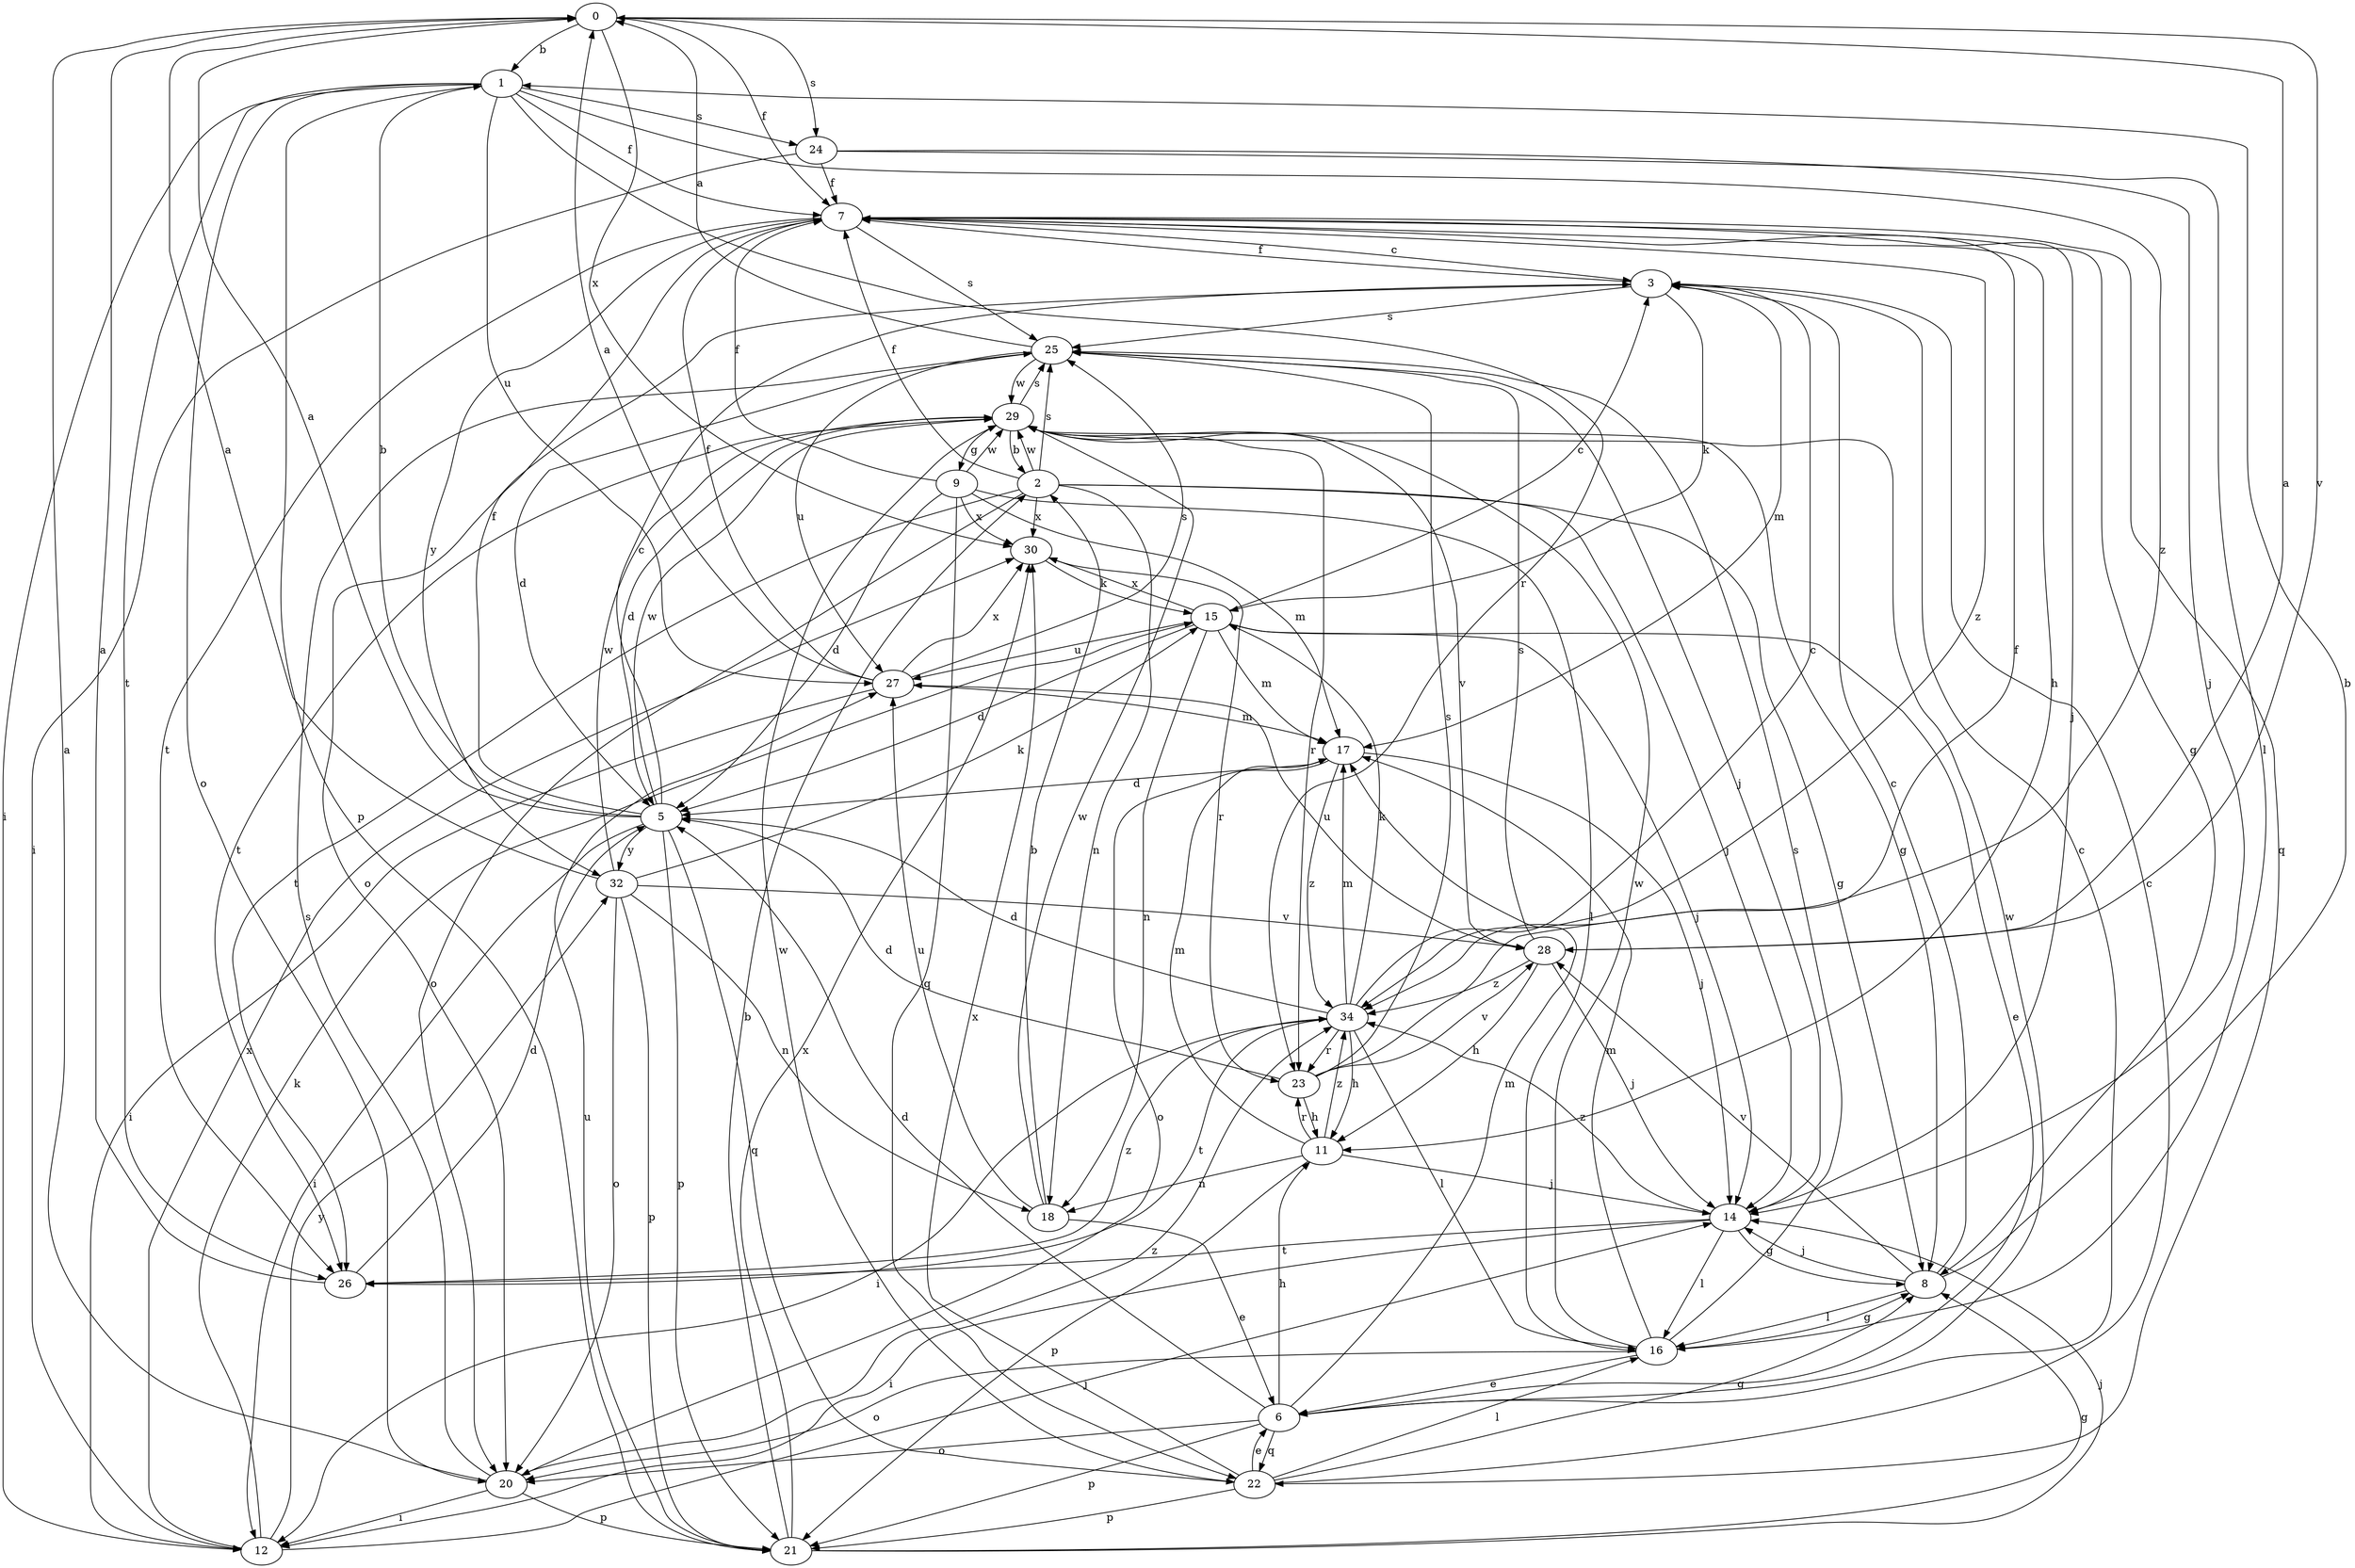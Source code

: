 strict digraph  {
0;
1;
2;
3;
5;
6;
7;
8;
9;
11;
12;
14;
15;
16;
17;
18;
20;
21;
22;
23;
24;
25;
26;
27;
28;
29;
30;
32;
34;
0 -> 1  [label=b];
0 -> 7  [label=f];
0 -> 24  [label=s];
0 -> 28  [label=v];
0 -> 30  [label=x];
1 -> 7  [label=f];
1 -> 12  [label=i];
1 -> 20  [label=o];
1 -> 21  [label=p];
1 -> 23  [label=r];
1 -> 24  [label=s];
1 -> 26  [label=t];
1 -> 27  [label=u];
1 -> 34  [label=z];
2 -> 7  [label=f];
2 -> 8  [label=g];
2 -> 14  [label=j];
2 -> 18  [label=n];
2 -> 20  [label=o];
2 -> 25  [label=s];
2 -> 26  [label=t];
2 -> 29  [label=w];
2 -> 30  [label=x];
3 -> 7  [label=f];
3 -> 15  [label=k];
3 -> 17  [label=m];
3 -> 20  [label=o];
3 -> 25  [label=s];
5 -> 0  [label=a];
5 -> 1  [label=b];
5 -> 3  [label=c];
5 -> 7  [label=f];
5 -> 12  [label=i];
5 -> 21  [label=p];
5 -> 22  [label=q];
5 -> 29  [label=w];
5 -> 32  [label=y];
6 -> 3  [label=c];
6 -> 5  [label=d];
6 -> 11  [label=h];
6 -> 17  [label=m];
6 -> 20  [label=o];
6 -> 21  [label=p];
6 -> 22  [label=q];
6 -> 29  [label=w];
7 -> 3  [label=c];
7 -> 8  [label=g];
7 -> 11  [label=h];
7 -> 14  [label=j];
7 -> 22  [label=q];
7 -> 25  [label=s];
7 -> 26  [label=t];
7 -> 32  [label=y];
7 -> 34  [label=z];
8 -> 1  [label=b];
8 -> 3  [label=c];
8 -> 14  [label=j];
8 -> 16  [label=l];
8 -> 28  [label=v];
9 -> 5  [label=d];
9 -> 7  [label=f];
9 -> 16  [label=l];
9 -> 17  [label=m];
9 -> 22  [label=q];
9 -> 29  [label=w];
9 -> 30  [label=x];
11 -> 14  [label=j];
11 -> 17  [label=m];
11 -> 18  [label=n];
11 -> 21  [label=p];
11 -> 23  [label=r];
11 -> 34  [label=z];
12 -> 14  [label=j];
12 -> 15  [label=k];
12 -> 30  [label=x];
12 -> 32  [label=y];
14 -> 8  [label=g];
14 -> 12  [label=i];
14 -> 16  [label=l];
14 -> 26  [label=t];
14 -> 34  [label=z];
15 -> 3  [label=c];
15 -> 5  [label=d];
15 -> 6  [label=e];
15 -> 14  [label=j];
15 -> 17  [label=m];
15 -> 18  [label=n];
15 -> 27  [label=u];
15 -> 30  [label=x];
16 -> 6  [label=e];
16 -> 8  [label=g];
16 -> 17  [label=m];
16 -> 20  [label=o];
16 -> 25  [label=s];
16 -> 29  [label=w];
17 -> 5  [label=d];
17 -> 14  [label=j];
17 -> 20  [label=o];
17 -> 34  [label=z];
18 -> 2  [label=b];
18 -> 6  [label=e];
18 -> 27  [label=u];
18 -> 29  [label=w];
20 -> 0  [label=a];
20 -> 12  [label=i];
20 -> 21  [label=p];
20 -> 25  [label=s];
20 -> 34  [label=z];
21 -> 2  [label=b];
21 -> 8  [label=g];
21 -> 14  [label=j];
21 -> 27  [label=u];
21 -> 30  [label=x];
22 -> 3  [label=c];
22 -> 6  [label=e];
22 -> 8  [label=g];
22 -> 16  [label=l];
22 -> 21  [label=p];
22 -> 29  [label=w];
22 -> 30  [label=x];
23 -> 5  [label=d];
23 -> 7  [label=f];
23 -> 11  [label=h];
23 -> 25  [label=s];
23 -> 28  [label=v];
24 -> 7  [label=f];
24 -> 12  [label=i];
24 -> 14  [label=j];
24 -> 16  [label=l];
25 -> 0  [label=a];
25 -> 5  [label=d];
25 -> 14  [label=j];
25 -> 27  [label=u];
25 -> 29  [label=w];
26 -> 0  [label=a];
26 -> 5  [label=d];
26 -> 34  [label=z];
27 -> 0  [label=a];
27 -> 7  [label=f];
27 -> 12  [label=i];
27 -> 17  [label=m];
27 -> 25  [label=s];
27 -> 30  [label=x];
28 -> 0  [label=a];
28 -> 11  [label=h];
28 -> 14  [label=j];
28 -> 25  [label=s];
28 -> 27  [label=u];
28 -> 34  [label=z];
29 -> 2  [label=b];
29 -> 5  [label=d];
29 -> 8  [label=g];
29 -> 9  [label=g];
29 -> 23  [label=r];
29 -> 25  [label=s];
29 -> 26  [label=t];
29 -> 28  [label=v];
30 -> 15  [label=k];
30 -> 23  [label=r];
32 -> 0  [label=a];
32 -> 15  [label=k];
32 -> 18  [label=n];
32 -> 20  [label=o];
32 -> 21  [label=p];
32 -> 28  [label=v];
32 -> 29  [label=w];
34 -> 3  [label=c];
34 -> 5  [label=d];
34 -> 11  [label=h];
34 -> 12  [label=i];
34 -> 15  [label=k];
34 -> 16  [label=l];
34 -> 17  [label=m];
34 -> 23  [label=r];
34 -> 26  [label=t];
}
